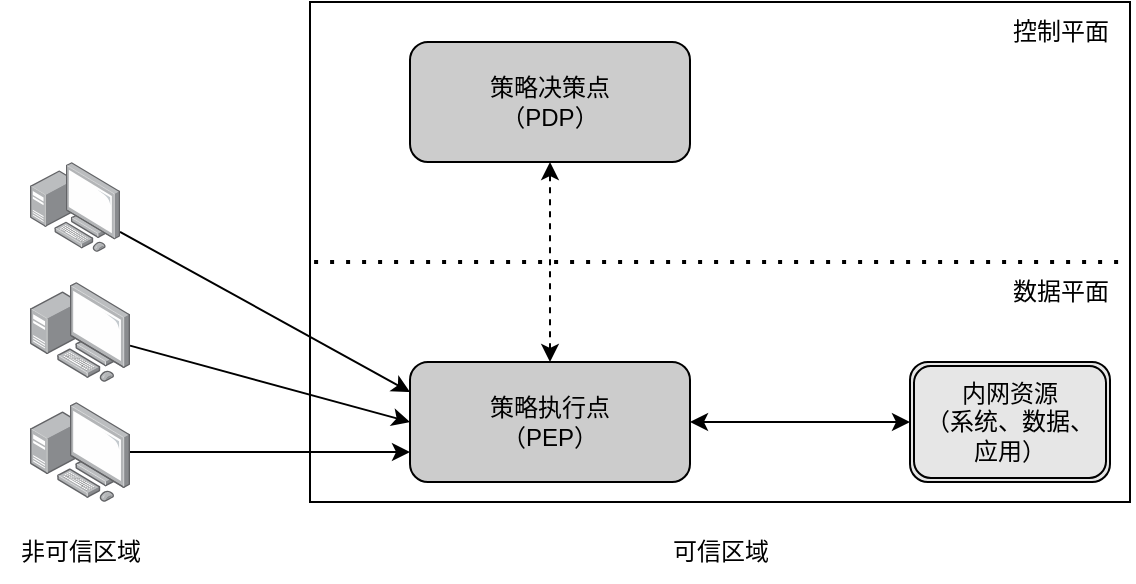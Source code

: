 <mxfile version="24.0.7" type="github">
  <diagram name="第 1 页" id="vu2MBvDtXvxAbupbZDbj">
    <mxGraphModel dx="784" dy="400" grid="1" gridSize="10" guides="1" tooltips="1" connect="1" arrows="1" fold="1" page="1" pageScale="1" pageWidth="827" pageHeight="1169" math="0" shadow="0">
      <root>
        <mxCell id="0" />
        <mxCell id="1" parent="0" />
        <mxCell id="UlN5Vu3KfWHj5Tbsn1Un-7" value="" style="rounded=0;whiteSpace=wrap;html=1;" vertex="1" parent="1">
          <mxGeometry x="270" y="270" width="410" height="250" as="geometry" />
        </mxCell>
        <mxCell id="UlN5Vu3KfWHj5Tbsn1Un-14" style="edgeStyle=orthogonalEdgeStyle;rounded=0;orthogonalLoop=1;jettySize=auto;html=1;entryX=0;entryY=0.75;entryDx=0;entryDy=0;" edge="1" parent="1" source="sWWAI7rI3XmYcROVgZm0-29" target="UlN5Vu3KfWHj5Tbsn1Un-2">
          <mxGeometry relative="1" as="geometry" />
        </mxCell>
        <mxCell id="sWWAI7rI3XmYcROVgZm0-29" value="" style="image;points=[];aspect=fixed;html=1;align=center;shadow=0;dashed=0;image=img/lib/allied_telesis/computer_and_terminals/Personal_Computer_with_Server.svg;" parent="1" vertex="1">
          <mxGeometry x="130" y="470" width="50" height="50" as="geometry" />
        </mxCell>
        <mxCell id="UlN5Vu3KfWHj5Tbsn1Un-2" value="策略执行点&lt;div&gt;（PEP）&lt;/div&gt;" style="rounded=1;whiteSpace=wrap;html=1;fillColor=#CCCCCC;" vertex="1" parent="1">
          <mxGeometry x="320" y="450" width="140" height="60" as="geometry" />
        </mxCell>
        <mxCell id="UlN5Vu3KfWHj5Tbsn1Un-5" value="内网资源&lt;div&gt;（系统、数据、应用）&lt;/div&gt;" style="shape=ext;double=1;rounded=1;whiteSpace=wrap;html=1;fillColor=#E6E6E6;" vertex="1" parent="1">
          <mxGeometry x="570" y="450" width="100" height="60" as="geometry" />
        </mxCell>
        <mxCell id="UlN5Vu3KfWHj5Tbsn1Un-6" value="策略决策点&lt;div&gt;（PDP）&lt;/div&gt;" style="rounded=1;whiteSpace=wrap;html=1;fillColor=#CCCCCC;" vertex="1" parent="1">
          <mxGeometry x="320" y="290" width="140" height="60" as="geometry" />
        </mxCell>
        <mxCell id="UlN5Vu3KfWHj5Tbsn1Un-9" value="数据平面" style="text;html=1;align=center;verticalAlign=middle;resizable=0;points=[];autosize=1;strokeColor=none;fillColor=none;" vertex="1" parent="1">
          <mxGeometry x="610" y="400" width="70" height="30" as="geometry" />
        </mxCell>
        <mxCell id="UlN5Vu3KfWHj5Tbsn1Un-10" value="控制平面" style="text;html=1;align=center;verticalAlign=middle;resizable=0;points=[];autosize=1;strokeColor=none;fillColor=none;" vertex="1" parent="1">
          <mxGeometry x="610" y="270" width="70" height="30" as="geometry" />
        </mxCell>
        <mxCell id="UlN5Vu3KfWHj5Tbsn1Un-11" value="" style="endArrow=none;dashed=1;html=1;dashPattern=1 3;strokeWidth=2;rounded=0;entryX=1;entryY=0.52;entryDx=0;entryDy=0;entryPerimeter=0;exitX=0.005;exitY=0.52;exitDx=0;exitDy=0;exitPerimeter=0;" edge="1" parent="1" source="UlN5Vu3KfWHj5Tbsn1Un-7" target="UlN5Vu3KfWHj5Tbsn1Un-7">
          <mxGeometry width="50" height="50" relative="1" as="geometry">
            <mxPoint x="170" y="410" as="sourcePoint" />
            <mxPoint x="220" y="360" as="targetPoint" />
          </mxGeometry>
        </mxCell>
        <mxCell id="UlN5Vu3KfWHj5Tbsn1Un-15" value="" style="endArrow=classic;startArrow=classic;html=1;rounded=0;entryX=0;entryY=0.5;entryDx=0;entryDy=0;exitX=1;exitY=0.5;exitDx=0;exitDy=0;" edge="1" parent="1" source="UlN5Vu3KfWHj5Tbsn1Un-2" target="UlN5Vu3KfWHj5Tbsn1Un-5">
          <mxGeometry width="50" height="50" relative="1" as="geometry">
            <mxPoint x="570" y="610" as="sourcePoint" />
            <mxPoint x="620" y="560" as="targetPoint" />
          </mxGeometry>
        </mxCell>
        <mxCell id="UlN5Vu3KfWHj5Tbsn1Un-16" value="" style="endArrow=classic;startArrow=classic;html=1;rounded=0;entryX=0.5;entryY=1;entryDx=0;entryDy=0;dashed=1;" edge="1" parent="1" source="UlN5Vu3KfWHj5Tbsn1Un-2" target="UlN5Vu3KfWHj5Tbsn1Un-6">
          <mxGeometry width="50" height="50" relative="1" as="geometry">
            <mxPoint x="120" y="430" as="sourcePoint" />
            <mxPoint x="170" y="380" as="targetPoint" />
          </mxGeometry>
        </mxCell>
        <mxCell id="UlN5Vu3KfWHj5Tbsn1Un-17" value="可信区域" style="text;html=1;align=center;verticalAlign=middle;resizable=0;points=[];autosize=1;strokeColor=none;fillColor=none;" vertex="1" parent="1">
          <mxGeometry x="440" y="530" width="70" height="30" as="geometry" />
        </mxCell>
        <mxCell id="UlN5Vu3KfWHj5Tbsn1Un-18" value="非可信区域" style="text;html=1;align=center;verticalAlign=middle;resizable=0;points=[];autosize=1;strokeColor=none;fillColor=none;" vertex="1" parent="1">
          <mxGeometry x="115" y="530" width="80" height="30" as="geometry" />
        </mxCell>
        <mxCell id="UlN5Vu3KfWHj5Tbsn1Un-22" style="rounded=0;orthogonalLoop=1;jettySize=auto;html=1;entryX=0;entryY=0.5;entryDx=0;entryDy=0;" edge="1" parent="1" source="UlN5Vu3KfWHj5Tbsn1Un-19" target="UlN5Vu3KfWHj5Tbsn1Un-2">
          <mxGeometry relative="1" as="geometry" />
        </mxCell>
        <mxCell id="UlN5Vu3KfWHj5Tbsn1Un-19" value="" style="image;points=[];aspect=fixed;html=1;align=center;shadow=0;dashed=0;image=img/lib/allied_telesis/computer_and_terminals/Personal_Computer_with_Server.svg;" vertex="1" parent="1">
          <mxGeometry x="130" y="410" width="50" height="50" as="geometry" />
        </mxCell>
        <mxCell id="UlN5Vu3KfWHj5Tbsn1Un-21" style="rounded=0;orthogonalLoop=1;jettySize=auto;html=1;entryX=0;entryY=0.25;entryDx=0;entryDy=0;" edge="1" parent="1" source="UlN5Vu3KfWHj5Tbsn1Un-20" target="UlN5Vu3KfWHj5Tbsn1Un-2">
          <mxGeometry relative="1" as="geometry" />
        </mxCell>
        <mxCell id="UlN5Vu3KfWHj5Tbsn1Un-20" value="" style="image;points=[];aspect=fixed;html=1;align=center;shadow=0;dashed=0;image=img/lib/allied_telesis/computer_and_terminals/Personal_Computer_with_Server.svg;" vertex="1" parent="1">
          <mxGeometry x="130" y="350" width="45" height="45" as="geometry" />
        </mxCell>
      </root>
    </mxGraphModel>
  </diagram>
</mxfile>

